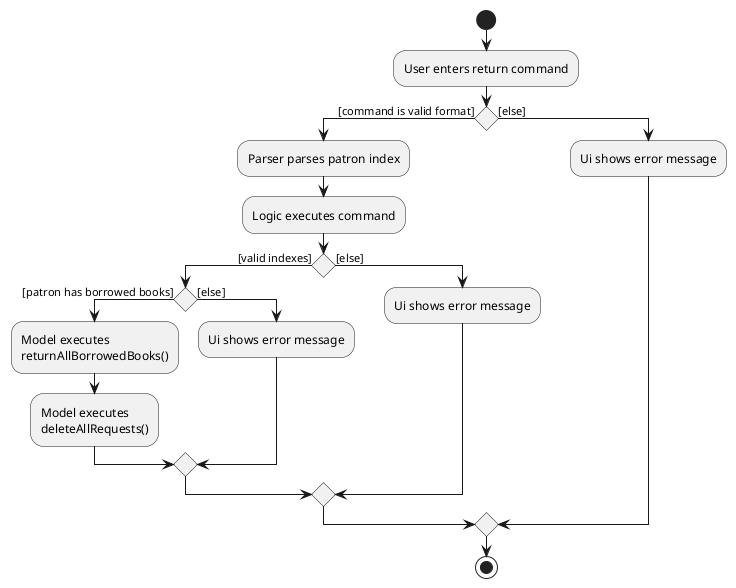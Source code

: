 @startuml
start
:User enters return command;
if () then ([command is valid format])
    :Parser parses patron index;
        :Logic executes command;
        if () then ([valid indexes])
            if () then ([patron has borrowed books])
                :Model executes \nreturnAllBorrowedBooks();
                :Model executes \ndeleteAllRequests();
            else ([else])
                :Ui shows error message;
            endif
        else ([else])
            :Ui shows error message;
        endif
else([else])
    :Ui shows error message;
endif
stop
@enduml